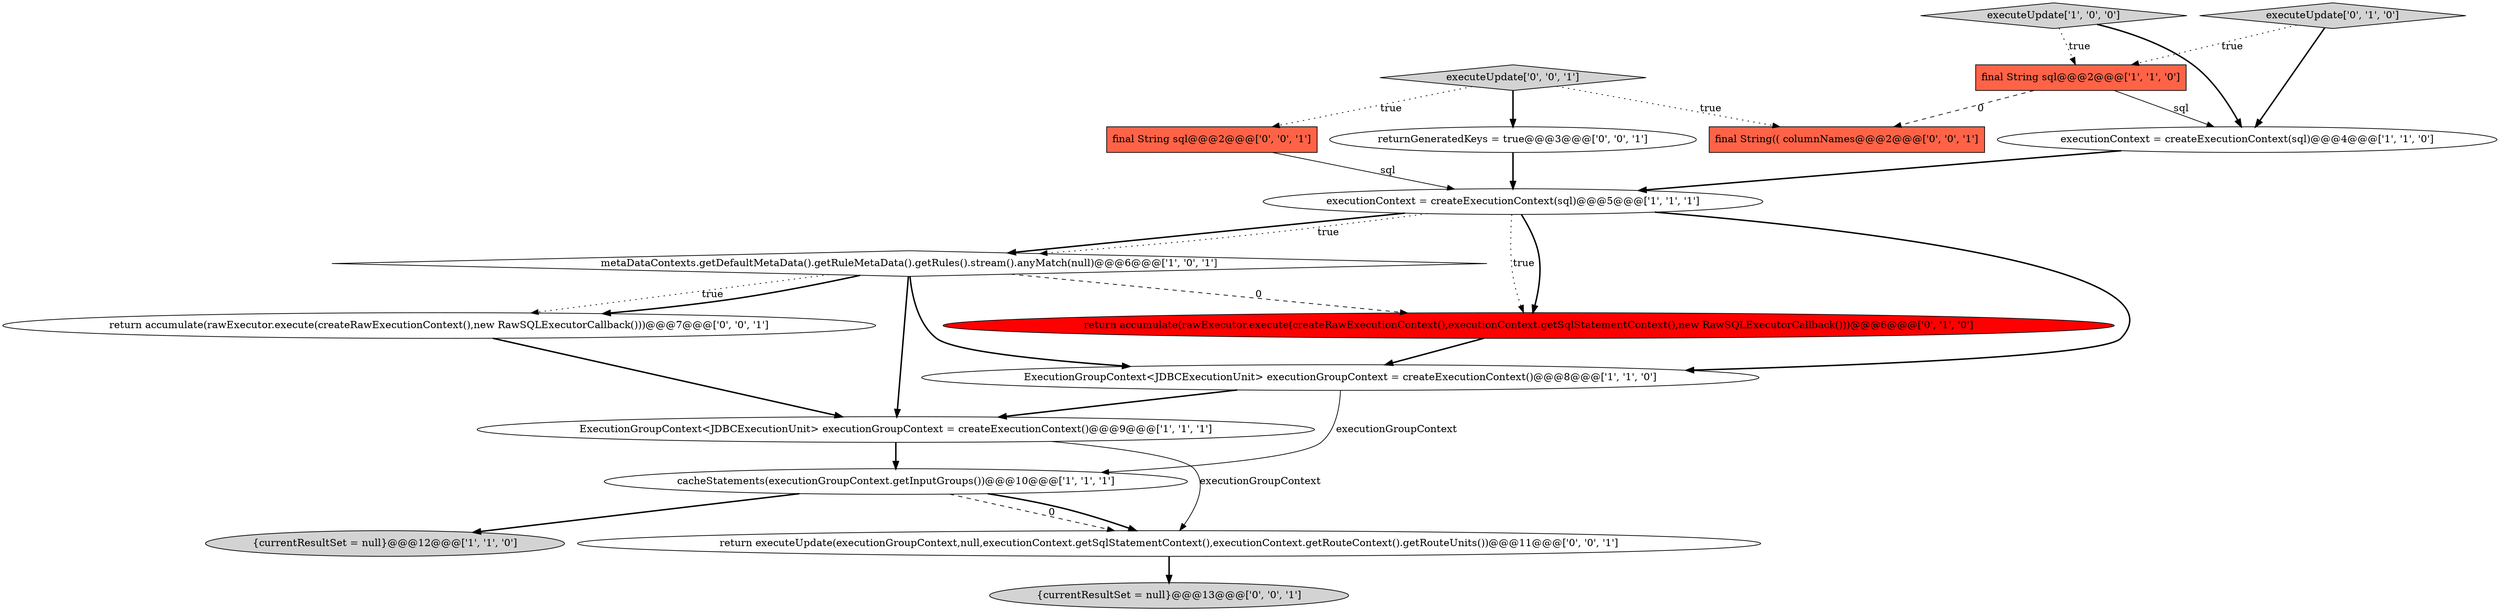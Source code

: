 digraph {
3 [style = filled, label = "cacheStatements(executionGroupContext.getInputGroups())@@@10@@@['1', '1', '1']", fillcolor = white, shape = ellipse image = "AAA0AAABBB1BBB"];
2 [style = filled, label = "metaDataContexts.getDefaultMetaData().getRuleMetaData().getRules().stream().anyMatch(null)@@@6@@@['1', '0', '1']", fillcolor = white, shape = diamond image = "AAA0AAABBB1BBB"];
15 [style = filled, label = "final String(( columnNames@@@2@@@['0', '0', '1']", fillcolor = tomato, shape = box image = "AAA0AAABBB3BBB"];
0 [style = filled, label = "final String sql@@@2@@@['1', '1', '0']", fillcolor = tomato, shape = box image = "AAA0AAABBB1BBB"];
14 [style = filled, label = "final String sql@@@2@@@['0', '0', '1']", fillcolor = tomato, shape = box image = "AAA0AAABBB3BBB"];
17 [style = filled, label = "returnGeneratedKeys = true@@@3@@@['0', '0', '1']", fillcolor = white, shape = ellipse image = "AAA0AAABBB3BBB"];
10 [style = filled, label = "return accumulate(rawExecutor.execute(createRawExecutionContext(),executionContext.getSqlStatementContext(),new RawSQLExecutorCallback()))@@@6@@@['0', '1', '0']", fillcolor = red, shape = ellipse image = "AAA1AAABBB2BBB"];
8 [style = filled, label = "ExecutionGroupContext<JDBCExecutionUnit> executionGroupContext = createExecutionContext()@@@8@@@['1', '1', '0']", fillcolor = white, shape = ellipse image = "AAA0AAABBB1BBB"];
16 [style = filled, label = "return accumulate(rawExecutor.execute(createRawExecutionContext(),new RawSQLExecutorCallback()))@@@7@@@['0', '0', '1']", fillcolor = white, shape = ellipse image = "AAA0AAABBB3BBB"];
13 [style = filled, label = "return executeUpdate(executionGroupContext,null,executionContext.getSqlStatementContext(),executionContext.getRouteContext().getRouteUnits())@@@11@@@['0', '0', '1']", fillcolor = white, shape = ellipse image = "AAA0AAABBB3BBB"];
4 [style = filled, label = "executeUpdate['1', '0', '0']", fillcolor = lightgray, shape = diamond image = "AAA0AAABBB1BBB"];
5 [style = filled, label = "executionContext = createExecutionContext(sql)@@@5@@@['1', '1', '1']", fillcolor = white, shape = ellipse image = "AAA0AAABBB1BBB"];
7 [style = filled, label = "executionContext = createExecutionContext(sql)@@@4@@@['1', '1', '0']", fillcolor = white, shape = ellipse image = "AAA0AAABBB1BBB"];
11 [style = filled, label = "executeUpdate['0', '0', '1']", fillcolor = lightgray, shape = diamond image = "AAA0AAABBB3BBB"];
12 [style = filled, label = "{currentResultSet = null}@@@13@@@['0', '0', '1']", fillcolor = lightgray, shape = ellipse image = "AAA0AAABBB3BBB"];
1 [style = filled, label = "{currentResultSet = null}@@@12@@@['1', '1', '0']", fillcolor = lightgray, shape = ellipse image = "AAA0AAABBB1BBB"];
6 [style = filled, label = "ExecutionGroupContext<JDBCExecutionUnit> executionGroupContext = createExecutionContext()@@@9@@@['1', '1', '1']", fillcolor = white, shape = ellipse image = "AAA0AAABBB1BBB"];
9 [style = filled, label = "executeUpdate['0', '1', '0']", fillcolor = lightgray, shape = diamond image = "AAA0AAABBB2BBB"];
6->3 [style = bold, label=""];
5->8 [style = bold, label=""];
8->3 [style = solid, label="executionGroupContext"];
5->10 [style = bold, label=""];
17->5 [style = bold, label=""];
9->0 [style = dotted, label="true"];
3->1 [style = bold, label=""];
2->6 [style = bold, label=""];
5->10 [style = dotted, label="true"];
16->6 [style = bold, label=""];
6->13 [style = solid, label="executionGroupContext"];
4->0 [style = dotted, label="true"];
11->14 [style = dotted, label="true"];
0->15 [style = dashed, label="0"];
8->6 [style = bold, label=""];
0->7 [style = solid, label="sql"];
9->7 [style = bold, label=""];
3->13 [style = dashed, label="0"];
2->16 [style = dotted, label="true"];
4->7 [style = bold, label=""];
2->10 [style = dashed, label="0"];
14->5 [style = solid, label="sql"];
5->2 [style = bold, label=""];
7->5 [style = bold, label=""];
13->12 [style = bold, label=""];
10->8 [style = bold, label=""];
3->13 [style = bold, label=""];
11->17 [style = bold, label=""];
11->15 [style = dotted, label="true"];
2->8 [style = bold, label=""];
5->2 [style = dotted, label="true"];
2->16 [style = bold, label=""];
}
